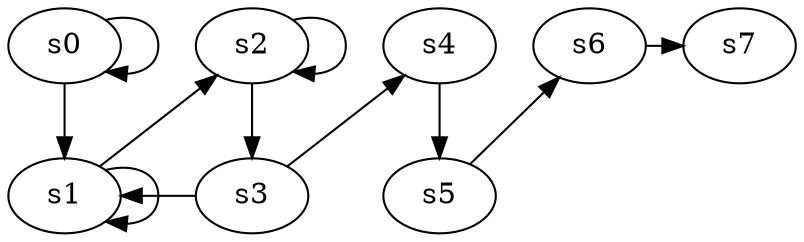 digraph game_0081_chain_8 {
    s0 [name="s0", player=0];
    s1 [name="s1", player=1];
    s2 [name="s2", player=0];
    s3 [name="s3", player=1, target=1];
    s4 [name="s4", player=0];
    s5 [name="s5", player=1];
    s6 [name="s6", player=0, target=1];
    s7 [name="s7", player=1];

    s0 -> s1;
    s1 -> s2 [constraint="time == 5 || time == 11 || time == 15 || time == 19"];
    s2 -> s3;
    s3 -> s4 [constraint="time % 4 == 1"];
    s4 -> s5;
    s5 -> s6 [constraint="time == 6 || time == 8"];
    s6 -> s7 [constraint="time == 9 || time == 15 || time == 16"];
    s0 -> s0 [constraint="time % 3 == 0"];
    s1 -> s1 [constraint="time % 4 == 0"];
    s2 -> s2 [constraint="time % 3 == 0"];
    s3 -> s1 [constraint="!(time % 3 == 0)"];
}
